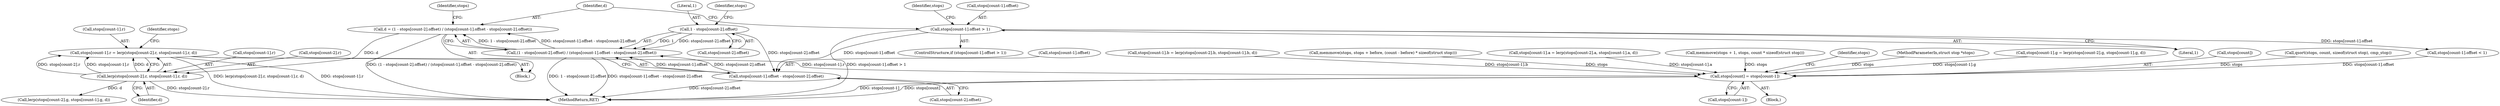 digraph "0_ghostscript_60dabde18d7fe12b19da8b509bdfee9cc886aafc_2@pointer" {
"1000589" [label="(Call,stops[count-1].r = lerp(stops[count-2].r, stops[count-1].r, d))"];
"1000597" [label="(Call,lerp(stops[count-2].r, stops[count-1].r, d))"];
"1000553" [label="(Call,d = (1 - stops[count-2].offset) / (stops[count-1].offset - stops[count-2].offset))"];
"1000555" [label="(Call,(1 - stops[count-2].offset) / (stops[count-1].offset - stops[count-2].offset))"];
"1000556" [label="(Call,1 - stops[count-2].offset)"];
"1000565" [label="(Call,stops[count-1].offset - stops[count-2].offset)"];
"1000542" [label="(Call,stops[count-1].offset > 1)"];
"1000730" [label="(Call,stops[count] = stops[count-1])"];
"1000720" [label="(Call,stops[count-1].offset < 1)"];
"1000734" [label="(Call,stops[count-1])"];
"1000637" [label="(Call,stops[count-1].b = lerp(stops[count-2].b, stops[count-1].b, d))"];
"1000750" [label="(MethodReturn,RET)"];
"1000597" [label="(Call,lerp(stops[count-2].r, stops[count-1].r, d))"];
"1000730" [label="(Call,stops[count] = stops[count-1])"];
"1000381" [label="(Call,memmove(stops, stops + before, (count - before) * sizeof(struct stop)))"];
"1000553" [label="(Call,d = (1 - stops[count-2].offset) / (stops[count-1].offset - stops[count-2].offset))"];
"1000565" [label="(Call,stops[count-1].offset - stops[count-2].offset)"];
"1000661" [label="(Call,stops[count-1].a = lerp(stops[count-2].a, stops[count-1].a, d))"];
"1000694" [label="(Call,memmove(stops + 1, stops, count * sizeof(struct stop)))"];
"1000729" [label="(Block,)"];
"1000605" [label="(Call,stops[count-1].r)"];
"1000742" [label="(Identifier,stops)"];
"1000113" [label="(MethodParameterIn,struct stop *stops)"];
"1000616" [label="(Identifier,stops)"];
"1000589" [label="(Call,stops[count-1].r = lerp(stops[count-2].r, stops[count-1].r, d))"];
"1000542" [label="(Call,stops[count-1].offset > 1)"];
"1000621" [label="(Call,lerp(stops[count-2].g, stops[count-1].g, d))"];
"1000557" [label="(Literal,1)"];
"1000554" [label="(Identifier,d)"];
"1000556" [label="(Call,1 - stops[count-2].offset)"];
"1000573" [label="(Call,stops[count-2].offset)"];
"1000541" [label="(ControlStructure,if (stops[count-1].offset > 1))"];
"1000613" [label="(Call,stops[count-1].g = lerp(stops[count-2].g, stops[count-1].g, d))"];
"1000551" [label="(Block,)"];
"1000550" [label="(Literal,1)"];
"1000689" [label="(Identifier,stops)"];
"1000598" [label="(Call,stops[count-2].r)"];
"1000612" [label="(Identifier,d)"];
"1000566" [label="(Call,stops[count-1].offset)"];
"1000558" [label="(Call,stops[count-2].offset)"];
"1000543" [label="(Call,stops[count-1].offset)"];
"1000731" [label="(Call,stops[count])"];
"1000328" [label="(Call,qsort(stops, count, sizeof(struct stop), cmp_stop))"];
"1000583" [label="(Identifier,stops)"];
"1000590" [label="(Call,stops[count-1].r)"];
"1000555" [label="(Call,(1 - stops[count-2].offset) / (stops[count-1].offset - stops[count-2].offset))"];
"1000568" [label="(Identifier,stops)"];
"1000589" -> "1000551"  [label="AST: "];
"1000589" -> "1000597"  [label="CFG: "];
"1000590" -> "1000589"  [label="AST: "];
"1000597" -> "1000589"  [label="AST: "];
"1000616" -> "1000589"  [label="CFG: "];
"1000589" -> "1000750"  [label="DDG: stops[count-1].r"];
"1000589" -> "1000750"  [label="DDG: lerp(stops[count-2].r, stops[count-1].r, d)"];
"1000597" -> "1000589"  [label="DDG: stops[count-2].r"];
"1000597" -> "1000589"  [label="DDG: stops[count-1].r"];
"1000597" -> "1000589"  [label="DDG: d"];
"1000589" -> "1000730"  [label="DDG: stops[count-1].r"];
"1000597" -> "1000612"  [label="CFG: "];
"1000598" -> "1000597"  [label="AST: "];
"1000605" -> "1000597"  [label="AST: "];
"1000612" -> "1000597"  [label="AST: "];
"1000597" -> "1000750"  [label="DDG: stops[count-2].r"];
"1000553" -> "1000597"  [label="DDG: d"];
"1000597" -> "1000621"  [label="DDG: d"];
"1000553" -> "1000551"  [label="AST: "];
"1000553" -> "1000555"  [label="CFG: "];
"1000554" -> "1000553"  [label="AST: "];
"1000555" -> "1000553"  [label="AST: "];
"1000583" -> "1000553"  [label="CFG: "];
"1000553" -> "1000750"  [label="DDG: (1 - stops[count-2].offset) / (stops[count-1].offset - stops[count-2].offset)"];
"1000555" -> "1000553"  [label="DDG: 1 - stops[count-2].offset"];
"1000555" -> "1000553"  [label="DDG: stops[count-1].offset - stops[count-2].offset"];
"1000555" -> "1000565"  [label="CFG: "];
"1000556" -> "1000555"  [label="AST: "];
"1000565" -> "1000555"  [label="AST: "];
"1000555" -> "1000750"  [label="DDG: 1 - stops[count-2].offset"];
"1000555" -> "1000750"  [label="DDG: stops[count-1].offset - stops[count-2].offset"];
"1000556" -> "1000555"  [label="DDG: 1"];
"1000556" -> "1000555"  [label="DDG: stops[count-2].offset"];
"1000565" -> "1000555"  [label="DDG: stops[count-1].offset"];
"1000565" -> "1000555"  [label="DDG: stops[count-2].offset"];
"1000556" -> "1000558"  [label="CFG: "];
"1000557" -> "1000556"  [label="AST: "];
"1000558" -> "1000556"  [label="AST: "];
"1000568" -> "1000556"  [label="CFG: "];
"1000556" -> "1000565"  [label="DDG: stops[count-2].offset"];
"1000565" -> "1000573"  [label="CFG: "];
"1000566" -> "1000565"  [label="AST: "];
"1000573" -> "1000565"  [label="AST: "];
"1000565" -> "1000750"  [label="DDG: stops[count-2].offset"];
"1000542" -> "1000565"  [label="DDG: stops[count-1].offset"];
"1000542" -> "1000541"  [label="AST: "];
"1000542" -> "1000550"  [label="CFG: "];
"1000543" -> "1000542"  [label="AST: "];
"1000550" -> "1000542"  [label="AST: "];
"1000554" -> "1000542"  [label="CFG: "];
"1000689" -> "1000542"  [label="CFG: "];
"1000542" -> "1000750"  [label="DDG: stops[count-1].offset > 1"];
"1000542" -> "1000720"  [label="DDG: stops[count-1].offset"];
"1000730" -> "1000729"  [label="AST: "];
"1000730" -> "1000734"  [label="CFG: "];
"1000731" -> "1000730"  [label="AST: "];
"1000734" -> "1000730"  [label="AST: "];
"1000742" -> "1000730"  [label="CFG: "];
"1000730" -> "1000750"  [label="DDG: stops[count-1]"];
"1000730" -> "1000750"  [label="DDG: stops[count]"];
"1000613" -> "1000730"  [label="DDG: stops[count-1].g"];
"1000637" -> "1000730"  [label="DDG: stops[count-1].b"];
"1000661" -> "1000730"  [label="DDG: stops[count-1].a"];
"1000720" -> "1000730"  [label="DDG: stops[count-1].offset"];
"1000328" -> "1000730"  [label="DDG: stops"];
"1000694" -> "1000730"  [label="DDG: stops"];
"1000381" -> "1000730"  [label="DDG: stops"];
"1000113" -> "1000730"  [label="DDG: stops"];
}

